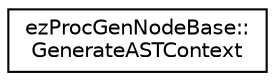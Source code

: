 digraph "Graphical Class Hierarchy"
{
 // LATEX_PDF_SIZE
  edge [fontname="Helvetica",fontsize="10",labelfontname="Helvetica",labelfontsize="10"];
  node [fontname="Helvetica",fontsize="10",shape=record];
  rankdir="LR";
  Node0 [label="ezProcGenNodeBase::\lGenerateASTContext",height=0.2,width=0.4,color="black", fillcolor="white", style="filled",URL="$d5/dc5/structez_proc_gen_node_base_1_1_generate_a_s_t_context.htm",tooltip=" "];
}
